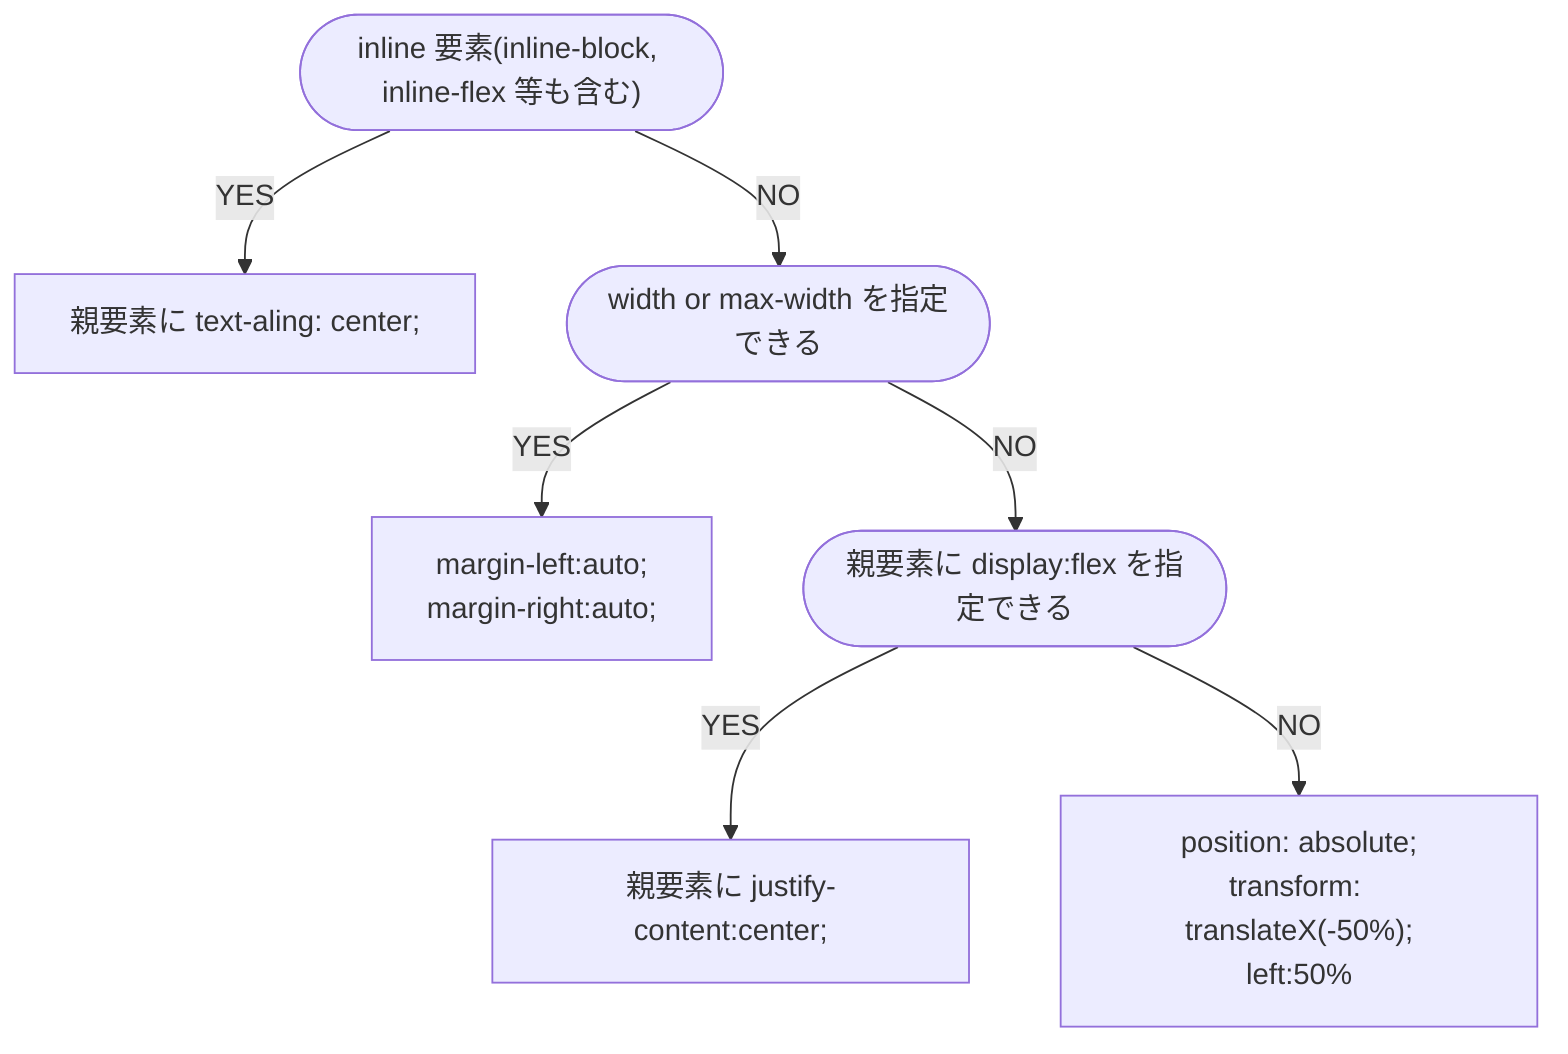 graph TD;
    1(["inline 要素(inline-block, inline-flex 等も含む)"])-- YES -->2[親要素に text-aling: center;];
    1-- NO -->3([width or max-width を指定できる]);
    3-- YES -->4[margin-left:auto;\nmargin-right:auto;]
    3-- NO -->5([親要素に display:flex を指定できる])
    5-- YES -->6[親要素に justify-content:center;]
    5-- NO -->7["position: absolute;\ntransform: translateX(-50%);\nleft:50%"]